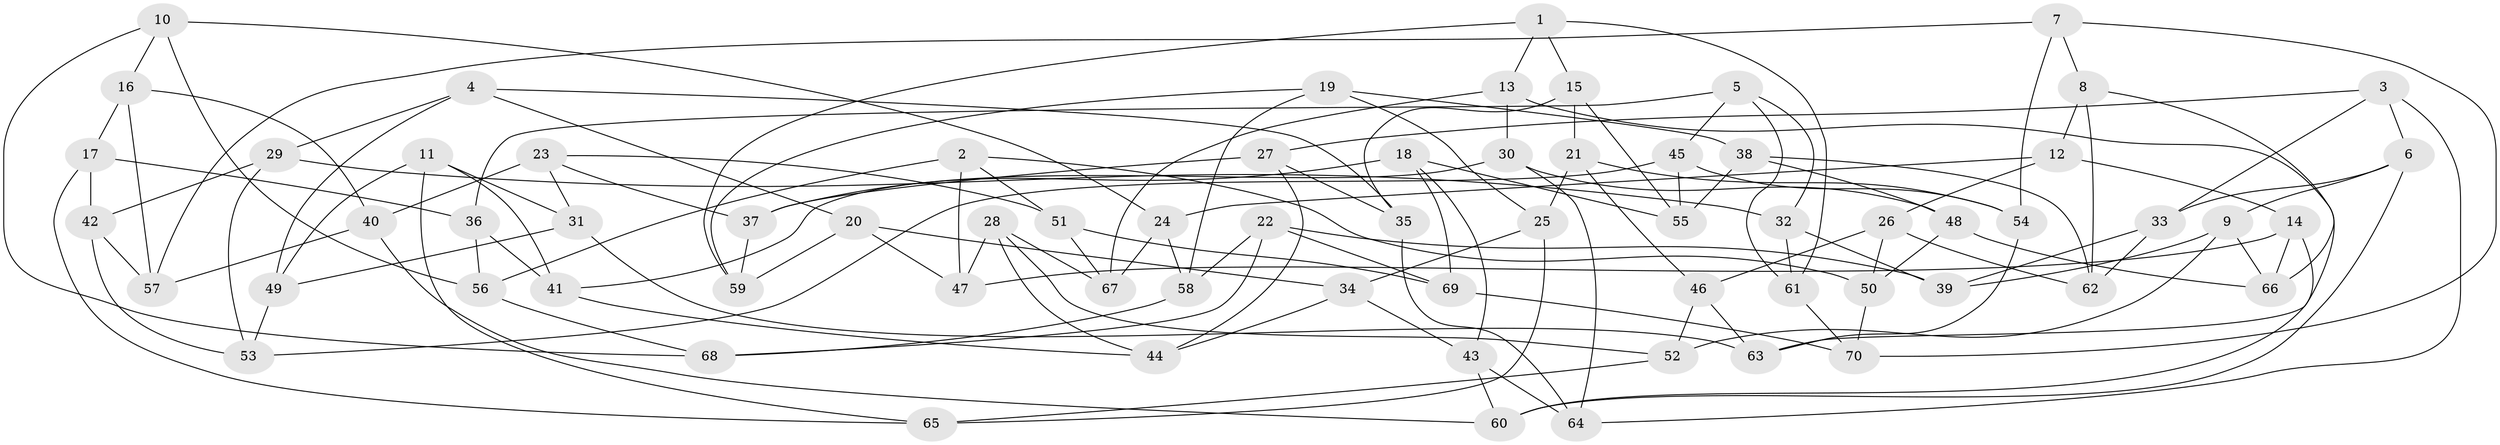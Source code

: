 // coarse degree distribution, {6: 0.32142857142857145, 4: 0.17857142857142858, 5: 0.25, 8: 0.14285714285714285, 9: 0.03571428571428571, 3: 0.03571428571428571, 7: 0.03571428571428571}
// Generated by graph-tools (version 1.1) at 2025/38/03/04/25 23:38:04]
// undirected, 70 vertices, 140 edges
graph export_dot {
  node [color=gray90,style=filled];
  1;
  2;
  3;
  4;
  5;
  6;
  7;
  8;
  9;
  10;
  11;
  12;
  13;
  14;
  15;
  16;
  17;
  18;
  19;
  20;
  21;
  22;
  23;
  24;
  25;
  26;
  27;
  28;
  29;
  30;
  31;
  32;
  33;
  34;
  35;
  36;
  37;
  38;
  39;
  40;
  41;
  42;
  43;
  44;
  45;
  46;
  47;
  48;
  49;
  50;
  51;
  52;
  53;
  54;
  55;
  56;
  57;
  58;
  59;
  60;
  61;
  62;
  63;
  64;
  65;
  66;
  67;
  68;
  69;
  70;
  1 -- 13;
  1 -- 61;
  1 -- 59;
  1 -- 15;
  2 -- 56;
  2 -- 51;
  2 -- 47;
  2 -- 50;
  3 -- 33;
  3 -- 27;
  3 -- 64;
  3 -- 6;
  4 -- 20;
  4 -- 49;
  4 -- 35;
  4 -- 29;
  5 -- 36;
  5 -- 61;
  5 -- 45;
  5 -- 32;
  6 -- 60;
  6 -- 33;
  6 -- 9;
  7 -- 70;
  7 -- 8;
  7 -- 54;
  7 -- 57;
  8 -- 12;
  8 -- 62;
  8 -- 66;
  9 -- 52;
  9 -- 66;
  9 -- 39;
  10 -- 56;
  10 -- 68;
  10 -- 24;
  10 -- 16;
  11 -- 31;
  11 -- 65;
  11 -- 41;
  11 -- 49;
  12 -- 24;
  12 -- 26;
  12 -- 14;
  13 -- 67;
  13 -- 63;
  13 -- 30;
  14 -- 66;
  14 -- 60;
  14 -- 47;
  15 -- 21;
  15 -- 55;
  15 -- 35;
  16 -- 57;
  16 -- 17;
  16 -- 40;
  17 -- 65;
  17 -- 42;
  17 -- 36;
  18 -- 55;
  18 -- 37;
  18 -- 69;
  18 -- 43;
  19 -- 38;
  19 -- 59;
  19 -- 58;
  19 -- 25;
  20 -- 47;
  20 -- 34;
  20 -- 59;
  21 -- 46;
  21 -- 25;
  21 -- 54;
  22 -- 69;
  22 -- 39;
  22 -- 58;
  22 -- 68;
  23 -- 31;
  23 -- 51;
  23 -- 37;
  23 -- 40;
  24 -- 58;
  24 -- 67;
  25 -- 65;
  25 -- 34;
  26 -- 50;
  26 -- 46;
  26 -- 62;
  27 -- 35;
  27 -- 44;
  27 -- 37;
  28 -- 67;
  28 -- 47;
  28 -- 52;
  28 -- 44;
  29 -- 53;
  29 -- 42;
  29 -- 32;
  30 -- 64;
  30 -- 41;
  30 -- 48;
  31 -- 49;
  31 -- 63;
  32 -- 39;
  32 -- 61;
  33 -- 39;
  33 -- 62;
  34 -- 43;
  34 -- 44;
  35 -- 64;
  36 -- 56;
  36 -- 41;
  37 -- 59;
  38 -- 48;
  38 -- 55;
  38 -- 62;
  40 -- 60;
  40 -- 57;
  41 -- 44;
  42 -- 57;
  42 -- 53;
  43 -- 60;
  43 -- 64;
  45 -- 53;
  45 -- 55;
  45 -- 54;
  46 -- 63;
  46 -- 52;
  48 -- 66;
  48 -- 50;
  49 -- 53;
  50 -- 70;
  51 -- 67;
  51 -- 69;
  52 -- 65;
  54 -- 63;
  56 -- 68;
  58 -- 68;
  61 -- 70;
  69 -- 70;
}
